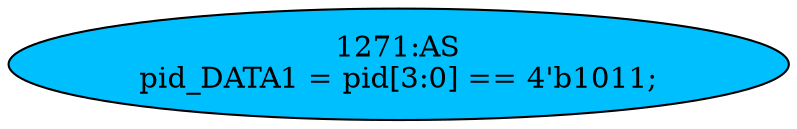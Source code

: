 strict digraph "" {
	node [label="\N"];
	"1271:AS"	 [ast="<pyverilog.vparser.ast.Assign object at 0x7f0647e4b0d0>",
		def_var="['pid_DATA1']",
		fillcolor=deepskyblue,
		label="1271:AS
pid_DATA1 = pid[3:0] == 4'b1011;",
		statements="[]",
		style=filled,
		typ=Assign,
		use_var="['pid']"];
}
